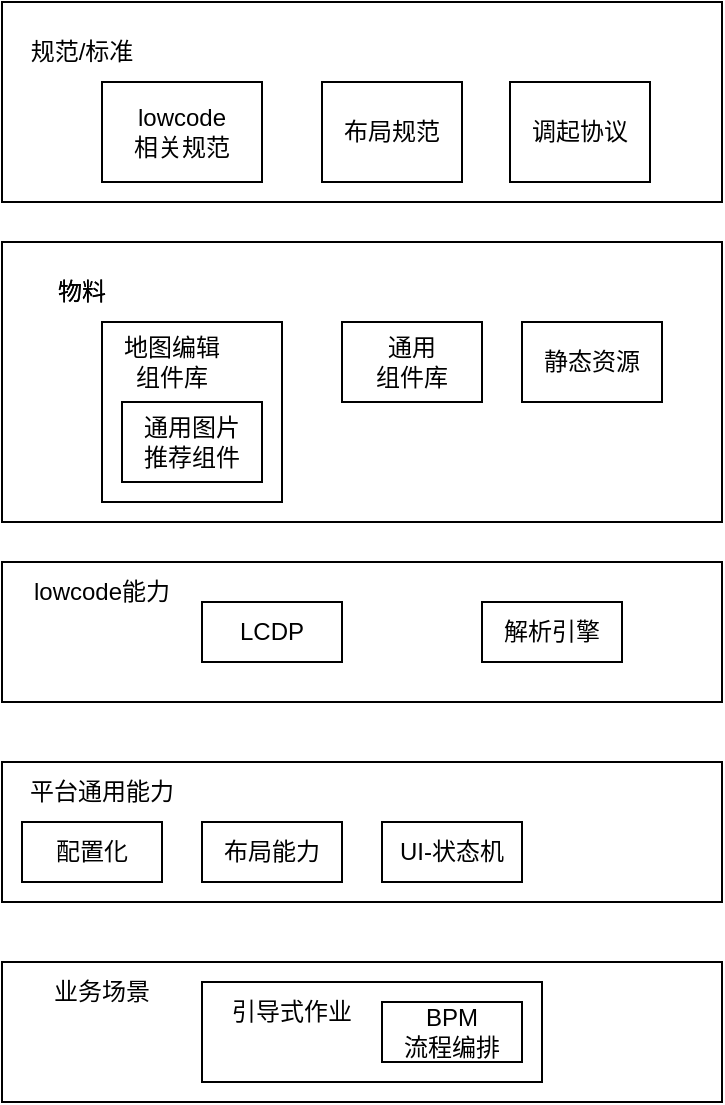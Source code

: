 <mxfile version="24.3.1" type="github">
  <diagram name="第 1 页" id="6Q7TpcPfKRQDtFotpPKH">
    <mxGraphModel dx="1050" dy="594" grid="1" gridSize="10" guides="1" tooltips="1" connect="1" arrows="1" fold="1" page="1" pageScale="1" pageWidth="827" pageHeight="1169" math="0" shadow="0">
      <root>
        <mxCell id="0" />
        <mxCell id="1" parent="0" />
        <mxCell id="jZl_tQtMfmz_h8SDZUK--1" value="" style="rounded=0;whiteSpace=wrap;html=1;" vertex="1" parent="1">
          <mxGeometry x="200" y="190" width="360" height="100" as="geometry" />
        </mxCell>
        <mxCell id="jZl_tQtMfmz_h8SDZUK--2" value="" style="rounded=0;whiteSpace=wrap;html=1;" vertex="1" parent="1">
          <mxGeometry x="250" y="230" width="80" height="50" as="geometry" />
        </mxCell>
        <mxCell id="jZl_tQtMfmz_h8SDZUK--3" value="lowcode 相关规范" style="text;html=1;align=center;verticalAlign=middle;whiteSpace=wrap;rounded=0;" vertex="1" parent="1">
          <mxGeometry x="260" y="240" width="60" height="30" as="geometry" />
        </mxCell>
        <mxCell id="jZl_tQtMfmz_h8SDZUK--4" value="布局规范" style="rounded=0;whiteSpace=wrap;html=1;" vertex="1" parent="1">
          <mxGeometry x="360" y="230" width="70" height="50" as="geometry" />
        </mxCell>
        <mxCell id="jZl_tQtMfmz_h8SDZUK--5" value="调起协议" style="rounded=0;whiteSpace=wrap;html=1;" vertex="1" parent="1">
          <mxGeometry x="454" y="230" width="70" height="50" as="geometry" />
        </mxCell>
        <mxCell id="jZl_tQtMfmz_h8SDZUK--6" value="" style="rounded=0;whiteSpace=wrap;html=1;" vertex="1" parent="1">
          <mxGeometry x="200" y="310" width="360" height="140" as="geometry" />
        </mxCell>
        <mxCell id="jZl_tQtMfmz_h8SDZUK--7" value="规范/标准" style="text;html=1;align=center;verticalAlign=middle;whiteSpace=wrap;rounded=0;" vertex="1" parent="1">
          <mxGeometry x="210" y="200" width="60" height="30" as="geometry" />
        </mxCell>
        <mxCell id="jZl_tQtMfmz_h8SDZUK--8" value="物料" style="text;html=1;align=center;verticalAlign=middle;whiteSpace=wrap;rounded=0;" vertex="1" parent="1">
          <mxGeometry x="210" y="320" width="60" height="30" as="geometry" />
        </mxCell>
        <mxCell id="jZl_tQtMfmz_h8SDZUK--9" value="" style="rounded=0;whiteSpace=wrap;html=1;" vertex="1" parent="1">
          <mxGeometry x="250" y="350" width="90" height="90" as="geometry" />
        </mxCell>
        <mxCell id="jZl_tQtMfmz_h8SDZUK--10" value="通用&lt;div&gt;组件库&lt;/div&gt;" style="rounded=0;whiteSpace=wrap;html=1;" vertex="1" parent="1">
          <mxGeometry x="370" y="350" width="70" height="40" as="geometry" />
        </mxCell>
        <mxCell id="jZl_tQtMfmz_h8SDZUK--11" value="静态资源" style="rounded=0;whiteSpace=wrap;html=1;" vertex="1" parent="1">
          <mxGeometry x="460" y="350" width="70" height="40" as="geometry" />
        </mxCell>
        <mxCell id="jZl_tQtMfmz_h8SDZUK--12" value="" style="rounded=0;whiteSpace=wrap;html=1;" vertex="1" parent="1">
          <mxGeometry x="200" y="470" width="360" height="70" as="geometry" />
        </mxCell>
        <mxCell id="jZl_tQtMfmz_h8SDZUK--13" value="物料" style="text;html=1;align=center;verticalAlign=middle;whiteSpace=wrap;rounded=0;" vertex="1" parent="1">
          <mxGeometry x="210" y="320" width="60" height="30" as="geometry" />
        </mxCell>
        <mxCell id="jZl_tQtMfmz_h8SDZUK--15" value="lowcode能力" style="text;html=1;align=center;verticalAlign=middle;whiteSpace=wrap;rounded=0;" vertex="1" parent="1">
          <mxGeometry x="210" y="470" width="80" height="30" as="geometry" />
        </mxCell>
        <mxCell id="jZl_tQtMfmz_h8SDZUK--16" value="LCDP" style="rounded=0;whiteSpace=wrap;html=1;" vertex="1" parent="1">
          <mxGeometry x="300" y="490" width="70" height="30" as="geometry" />
        </mxCell>
        <mxCell id="jZl_tQtMfmz_h8SDZUK--17" value="解析引擎" style="rounded=0;whiteSpace=wrap;html=1;" vertex="1" parent="1">
          <mxGeometry x="440" y="490" width="70" height="30" as="geometry" />
        </mxCell>
        <mxCell id="jZl_tQtMfmz_h8SDZUK--18" value="" style="rounded=0;whiteSpace=wrap;html=1;" vertex="1" parent="1">
          <mxGeometry x="200" y="570" width="360" height="70" as="geometry" />
        </mxCell>
        <mxCell id="jZl_tQtMfmz_h8SDZUK--19" value="平台通用能力" style="text;html=1;align=center;verticalAlign=middle;whiteSpace=wrap;rounded=0;" vertex="1" parent="1">
          <mxGeometry x="210" y="570" width="80" height="30" as="geometry" />
        </mxCell>
        <mxCell id="jZl_tQtMfmz_h8SDZUK--20" value="配置化" style="rounded=0;whiteSpace=wrap;html=1;" vertex="1" parent="1">
          <mxGeometry x="210" y="600" width="70" height="30" as="geometry" />
        </mxCell>
        <mxCell id="jZl_tQtMfmz_h8SDZUK--21" value="布局能力" style="rounded=0;whiteSpace=wrap;html=1;" vertex="1" parent="1">
          <mxGeometry x="300" y="600" width="70" height="30" as="geometry" />
        </mxCell>
        <mxCell id="jZl_tQtMfmz_h8SDZUK--22" value="UI-状态机" style="rounded=0;whiteSpace=wrap;html=1;" vertex="1" parent="1">
          <mxGeometry x="390" y="600" width="70" height="30" as="geometry" />
        </mxCell>
        <mxCell id="jZl_tQtMfmz_h8SDZUK--23" value="通用图片&lt;div&gt;推荐组件&lt;/div&gt;" style="rounded=0;whiteSpace=wrap;html=1;" vertex="1" parent="1">
          <mxGeometry x="260" y="390" width="70" height="40" as="geometry" />
        </mxCell>
        <mxCell id="jZl_tQtMfmz_h8SDZUK--25" value="" style="rounded=0;whiteSpace=wrap;html=1;" vertex="1" parent="1">
          <mxGeometry x="200" y="670" width="360" height="70" as="geometry" />
        </mxCell>
        <mxCell id="jZl_tQtMfmz_h8SDZUK--26" value="业务场景" style="text;html=1;align=center;verticalAlign=middle;whiteSpace=wrap;rounded=0;" vertex="1" parent="1">
          <mxGeometry x="210" y="670" width="80" height="30" as="geometry" />
        </mxCell>
        <mxCell id="jZl_tQtMfmz_h8SDZUK--27" value="" style="rounded=0;whiteSpace=wrap;html=1;" vertex="1" parent="1">
          <mxGeometry x="300" y="680" width="170" height="50" as="geometry" />
        </mxCell>
        <mxCell id="jZl_tQtMfmz_h8SDZUK--28" value="BPM&lt;div&gt;流程编排&lt;/div&gt;" style="rounded=0;whiteSpace=wrap;html=1;" vertex="1" parent="1">
          <mxGeometry x="390" y="690" width="70" height="30" as="geometry" />
        </mxCell>
        <mxCell id="jZl_tQtMfmz_h8SDZUK--29" value="地图编辑&lt;div&gt;组件库&lt;/div&gt;" style="text;html=1;align=center;verticalAlign=middle;whiteSpace=wrap;rounded=0;" vertex="1" parent="1">
          <mxGeometry x="255" y="355" width="60" height="30" as="geometry" />
        </mxCell>
        <mxCell id="jZl_tQtMfmz_h8SDZUK--30" value="引导式作业" style="text;html=1;align=center;verticalAlign=middle;whiteSpace=wrap;rounded=0;" vertex="1" parent="1">
          <mxGeometry x="300" y="680" width="90" height="30" as="geometry" />
        </mxCell>
      </root>
    </mxGraphModel>
  </diagram>
</mxfile>
